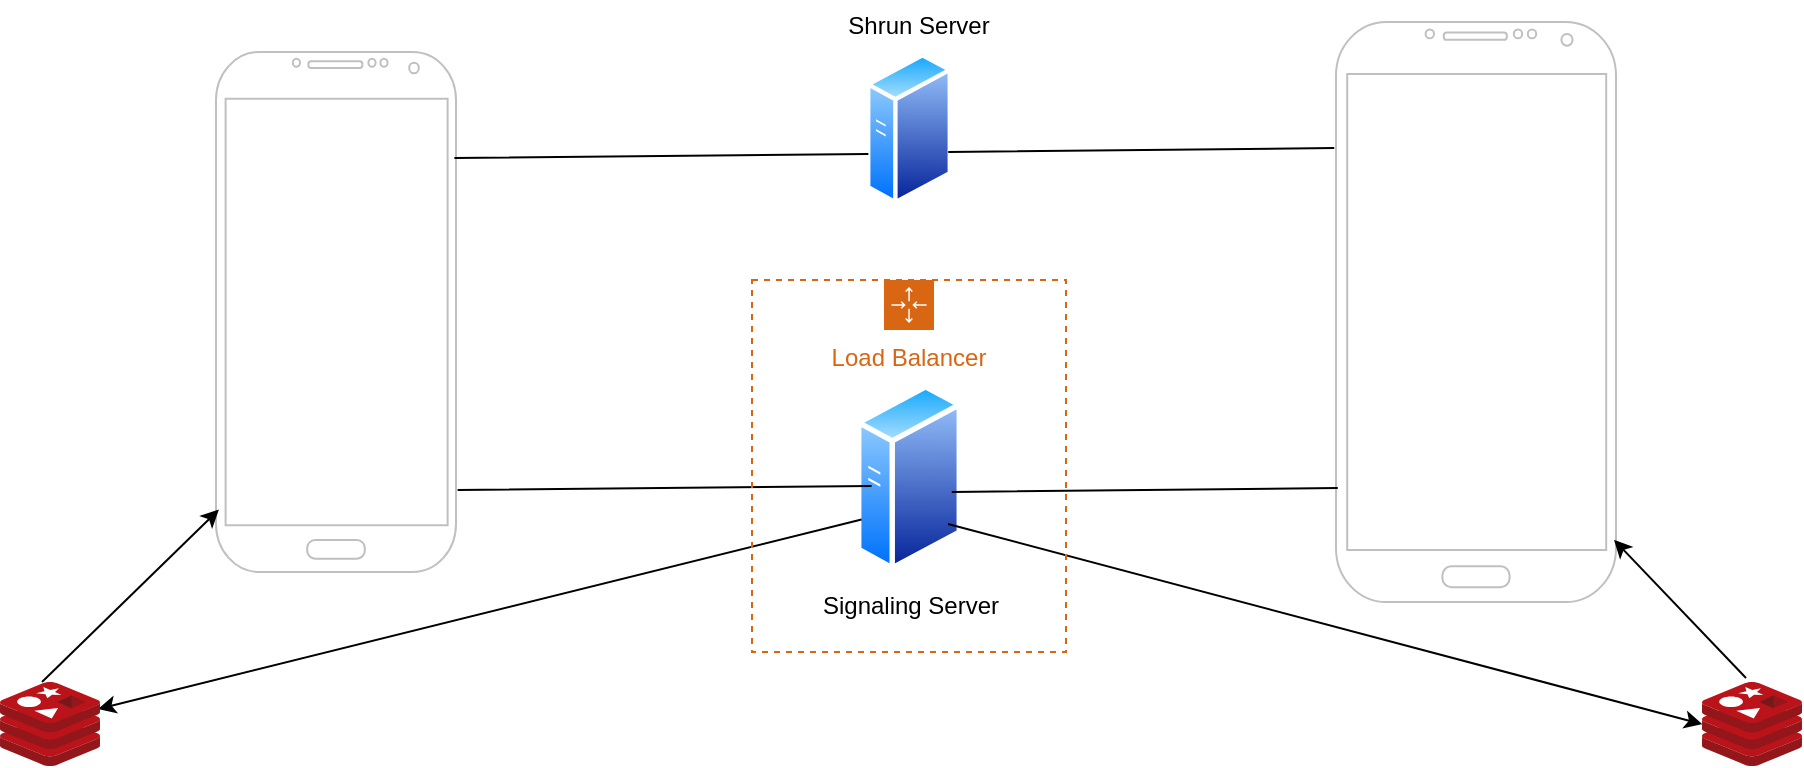 <mxfile version="22.1.17" type="github">
  <diagram name="Page-1" id="fuIp1_rRdpLn5pxj-nnq">
    <mxGraphModel dx="1708" dy="596" grid="0" gridSize="10" guides="1" tooltips="1" connect="1" arrows="1" fold="1" page="0" pageScale="1" pageWidth="850" pageHeight="1100" background="#ffffff" math="0" shadow="0">
      <root>
        <mxCell id="0" />
        <mxCell id="1" parent="0" />
        <mxCell id="EC3LS4kN1auIx0L2O-ET-1" value="" style="verticalLabelPosition=bottom;verticalAlign=top;html=1;shadow=0;dashed=0;strokeWidth=1;shape=mxgraph.android.phone2;strokeColor=#c0c0c0;" vertex="1" parent="1">
          <mxGeometry x="100" y="240" width="120" height="260" as="geometry" />
        </mxCell>
        <mxCell id="EC3LS4kN1auIx0L2O-ET-2" value="" style="verticalLabelPosition=bottom;verticalAlign=top;html=1;shadow=0;dashed=0;strokeWidth=1;shape=mxgraph.android.phone2;strokeColor=#c0c0c0;" vertex="1" parent="1">
          <mxGeometry x="660" y="225" width="140" height="290" as="geometry" />
        </mxCell>
        <mxCell id="EC3LS4kN1auIx0L2O-ET-3" value="" style="image;aspect=fixed;perimeter=ellipsePerimeter;html=1;align=center;shadow=0;dashed=0;spacingTop=3;image=img/lib/active_directory/generic_server.svg;" vertex="1" parent="1">
          <mxGeometry x="420" y="405.36" width="53" height="94.64" as="geometry" />
        </mxCell>
        <mxCell id="EC3LS4kN1auIx0L2O-ET-4" value="" style="image;aspect=fixed;perimeter=ellipsePerimeter;html=1;align=center;shadow=0;dashed=0;spacingTop=3;image=img/lib/active_directory/generic_server.svg;" vertex="1" parent="1">
          <mxGeometry x="425" y="240" width="43" height="76.79" as="geometry" />
        </mxCell>
        <mxCell id="EC3LS4kN1auIx0L2O-ET-6" value="" style="shape=link;html=1;rounded=0;width=166;" edge="1" parent="1">
          <mxGeometry width="100" relative="1" as="geometry">
            <mxPoint x="220" y="376" as="sourcePoint" />
            <mxPoint x="427" y="374" as="targetPoint" />
          </mxGeometry>
        </mxCell>
        <mxCell id="EC3LS4kN1auIx0L2O-ET-11" value="" style="shape=link;html=1;rounded=0;width=170;" edge="1" parent="1">
          <mxGeometry width="100" relative="1" as="geometry">
            <mxPoint x="467" y="375" as="sourcePoint" />
            <mxPoint x="660" y="373" as="targetPoint" />
          </mxGeometry>
        </mxCell>
        <mxCell id="EC3LS4kN1auIx0L2O-ET-19" value="" style="endArrow=classic;html=1;rounded=0;entryX=1;entryY=0.5;entryDx=0;entryDy=0;exitX=0;exitY=0.75;exitDx=0;exitDy=0;" edge="1" parent="1" source="EC3LS4kN1auIx0L2O-ET-3">
          <mxGeometry width="50" height="50" relative="1" as="geometry">
            <mxPoint x="425" y="459" as="sourcePoint" />
            <mxPoint x="41.0" y="568.5" as="targetPoint" />
          </mxGeometry>
        </mxCell>
        <mxCell id="EC3LS4kN1auIx0L2O-ET-21" value="" style="endArrow=classic;html=1;rounded=0;entryX=0.012;entryY=0.88;entryDx=0;entryDy=0;entryPerimeter=0;" edge="1" parent="1" target="EC3LS4kN1auIx0L2O-ET-1">
          <mxGeometry width="50" height="50" relative="1" as="geometry">
            <mxPoint x="13" y="555" as="sourcePoint" />
            <mxPoint x="63" y="505" as="targetPoint" />
          </mxGeometry>
        </mxCell>
        <mxCell id="EC3LS4kN1auIx0L2O-ET-22" value="" style="endArrow=classic;html=1;rounded=0;entryX=0;entryY=0.75;entryDx=0;entryDy=0;" edge="1" parent="1">
          <mxGeometry width="50" height="50" relative="1" as="geometry">
            <mxPoint x="466" y="476" as="sourcePoint" />
            <mxPoint x="843.206" y="576.098" as="targetPoint" />
          </mxGeometry>
        </mxCell>
        <mxCell id="EC3LS4kN1auIx0L2O-ET-26" value="" style="endArrow=classic;html=1;rounded=0;entryX=0.993;entryY=0.893;entryDx=0;entryDy=0;entryPerimeter=0;" edge="1" parent="1" target="EC3LS4kN1auIx0L2O-ET-2">
          <mxGeometry width="50" height="50" relative="1" as="geometry">
            <mxPoint x="865" y="553" as="sourcePoint" />
            <mxPoint x="915" y="503" as="targetPoint" />
          </mxGeometry>
        </mxCell>
        <mxCell id="EC3LS4kN1auIx0L2O-ET-27" value="Load Balancer" style="points=[[0,0],[0.25,0],[0.5,0],[0.75,0],[1,0],[1,0.25],[1,0.5],[1,0.75],[1,1],[0.75,1],[0.5,1],[0.25,1],[0,1],[0,0.75],[0,0.5],[0,0.25]];outlineConnect=0;gradientColor=none;html=1;whiteSpace=wrap;fontSize=12;fontStyle=0;container=1;pointerEvents=0;collapsible=0;recursiveResize=0;shape=mxgraph.aws4.groupCenter;grIcon=mxgraph.aws4.group_auto_scaling_group;grStroke=1;strokeColor=#D86613;fillColor=none;verticalAlign=top;align=center;fontColor=#D86613;dashed=1;spacingTop=25;" vertex="1" parent="1">
          <mxGeometry x="368" y="354" width="157" height="186" as="geometry" />
        </mxCell>
        <mxCell id="EC3LS4kN1auIx0L2O-ET-34" value="Signaling Server" style="text;html=1;align=center;verticalAlign=middle;resizable=0;points=[];autosize=1;strokeColor=none;fillColor=none;" vertex="1" parent="EC3LS4kN1auIx0L2O-ET-27">
          <mxGeometry x="25.5" y="150" width="106" height="26" as="geometry" />
        </mxCell>
        <mxCell id="EC3LS4kN1auIx0L2O-ET-29" value="" style="image;sketch=0;aspect=fixed;html=1;points=[];align=center;fontSize=12;image=img/lib/mscae/Cache_Redis_Product.svg;" vertex="1" parent="1">
          <mxGeometry x="-8" y="555" width="50" height="42" as="geometry" />
        </mxCell>
        <mxCell id="EC3LS4kN1auIx0L2O-ET-30" value="" style="image;sketch=0;aspect=fixed;html=1;points=[];align=center;fontSize=12;image=img/lib/mscae/Cache_Redis_Product.svg;" vertex="1" parent="1">
          <mxGeometry x="843" y="555" width="50" height="42" as="geometry" />
        </mxCell>
        <mxCell id="EC3LS4kN1auIx0L2O-ET-31" value="Shrun Server" style="text;html=1;align=center;verticalAlign=middle;resizable=0;points=[];autosize=1;strokeColor=none;fillColor=none;" vertex="1" parent="1">
          <mxGeometry x="406" y="214" width="89" height="26" as="geometry" />
        </mxCell>
      </root>
    </mxGraphModel>
  </diagram>
</mxfile>
